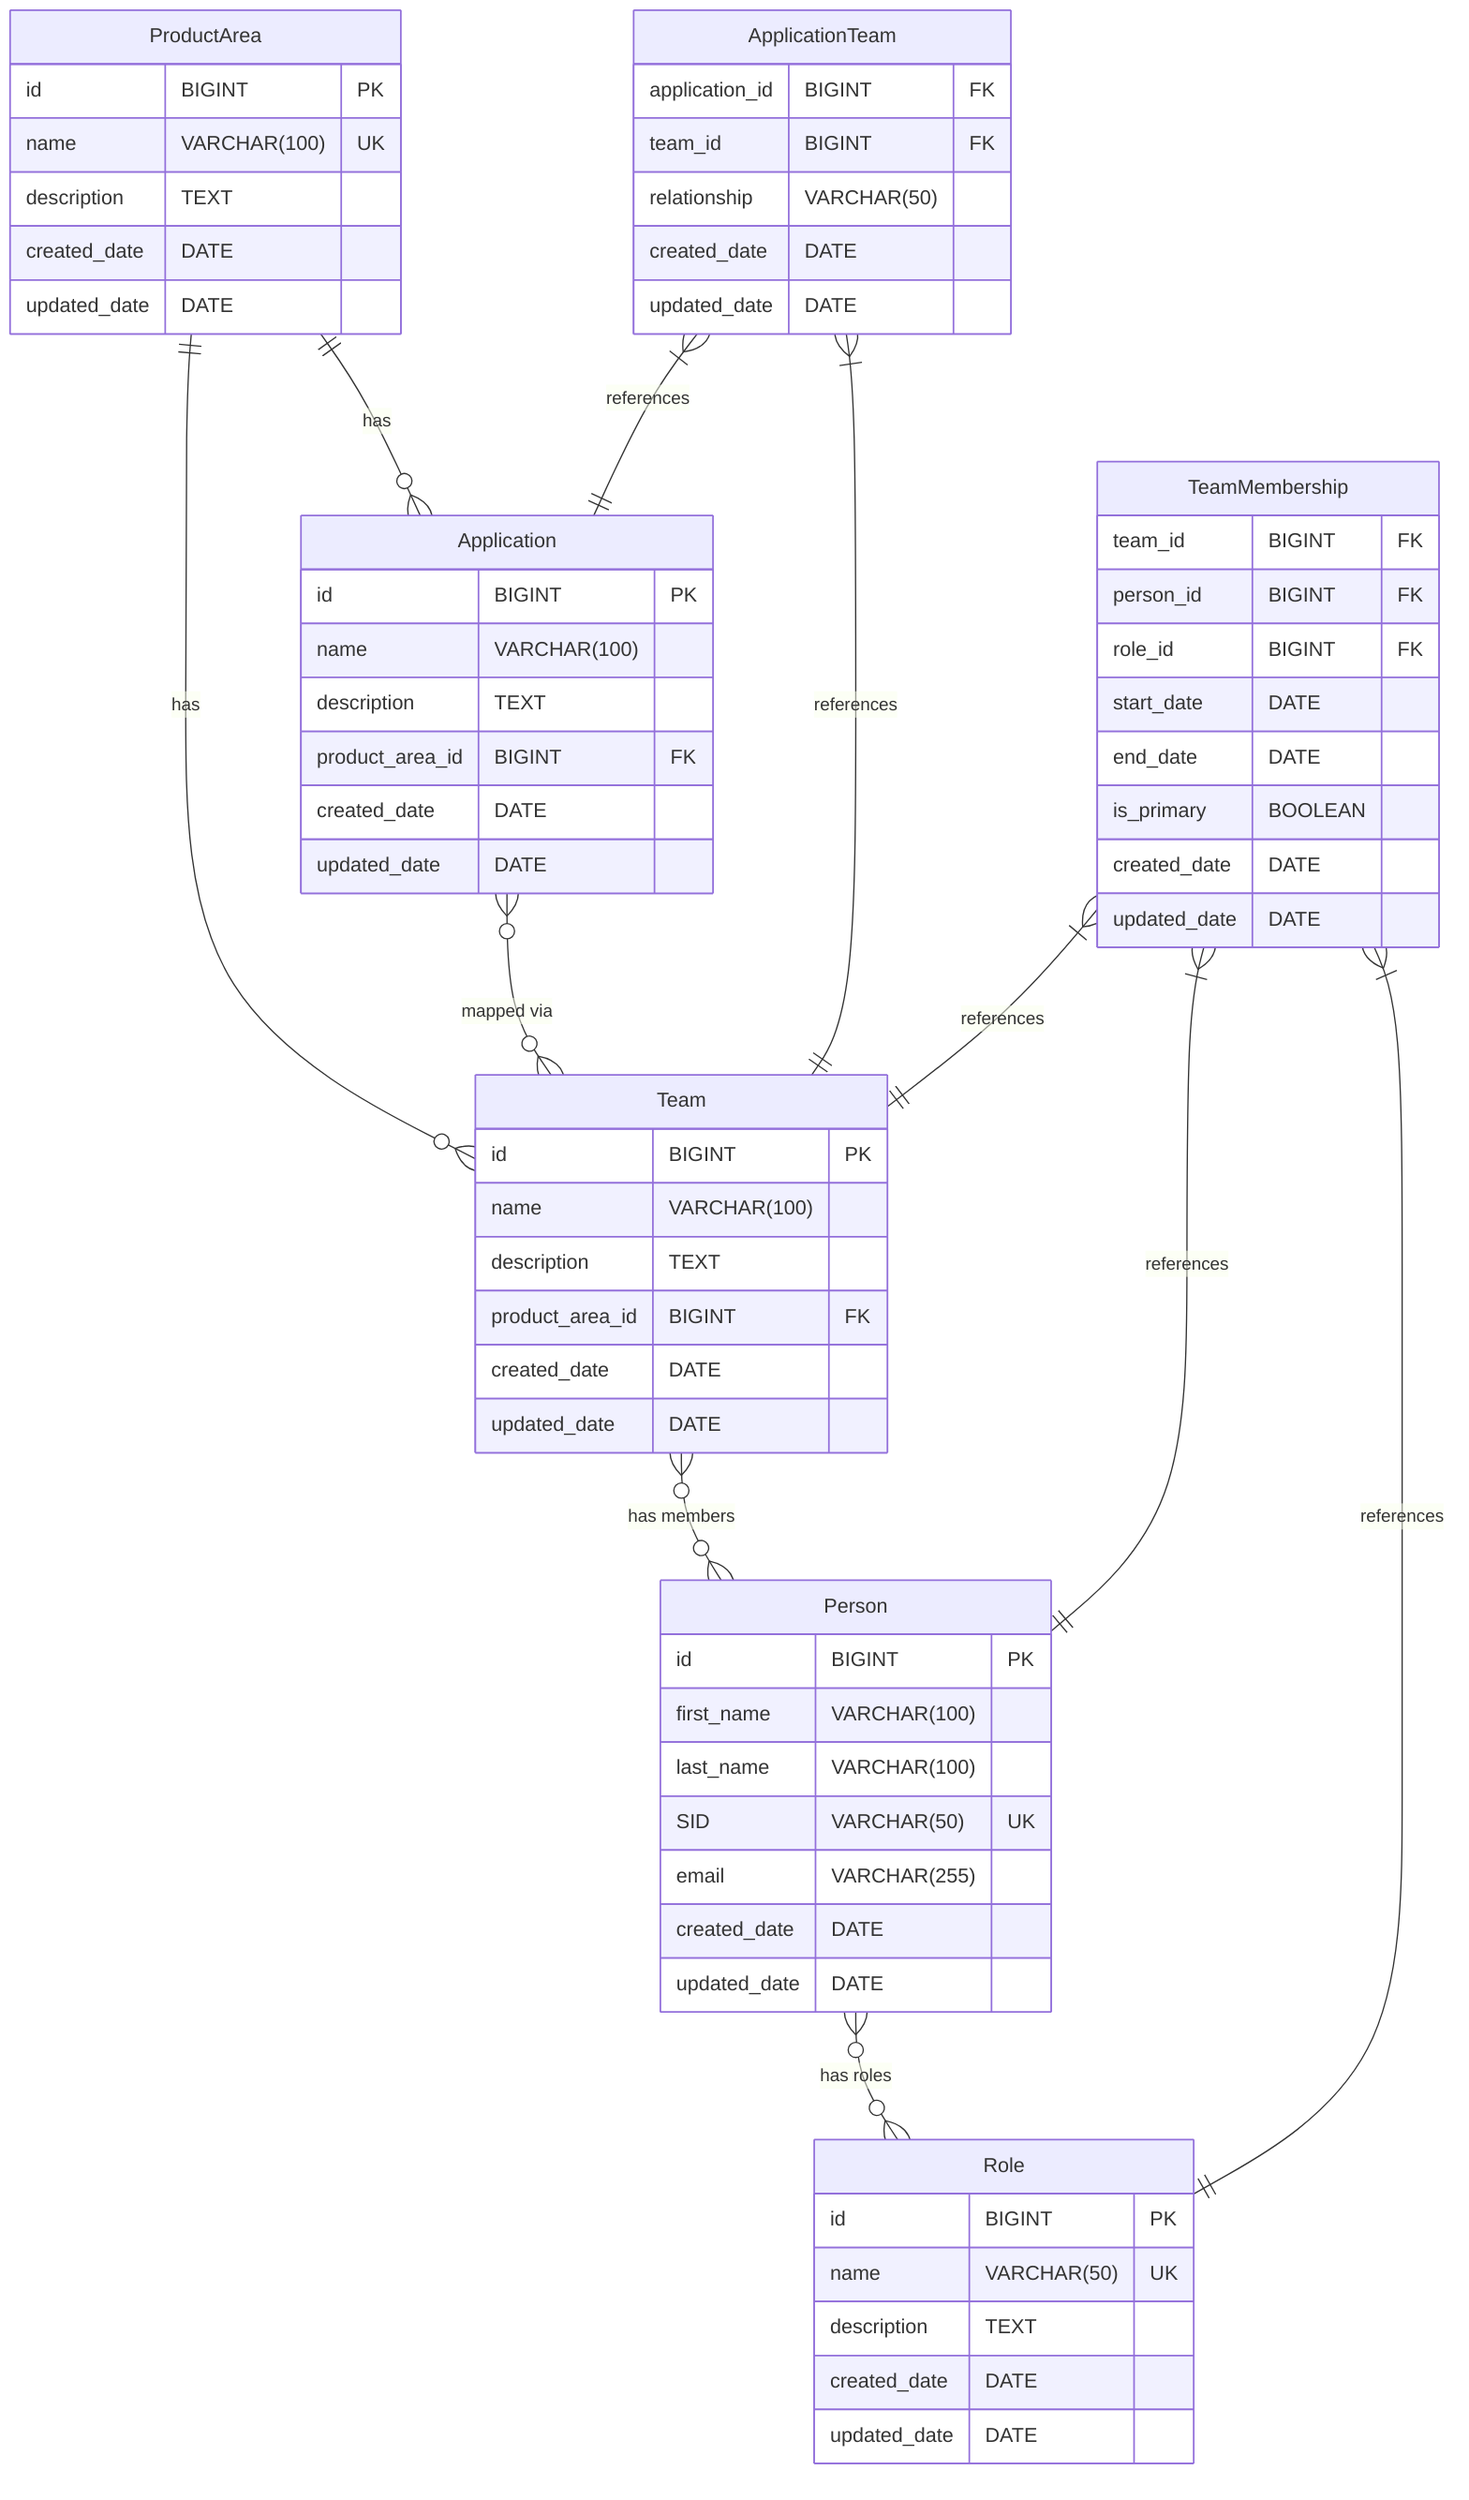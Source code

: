 erDiagram
    ProductArea {
        id BIGINT PK
        name VARCHAR(100) UK
        description TEXT
        created_date DATE
        updated_date DATE
    }

    Application {
        id BIGINT PK
        name VARCHAR(100)
        description TEXT
        product_area_id BIGINT FK
        created_date DATE
        updated_date DATE
    }

    Team {
        id BIGINT PK
        name VARCHAR(100)
        description TEXT
        product_area_id BIGINT FK
        created_date DATE
        updated_date DATE
    }

    Person {
        id BIGINT PK
        first_name VARCHAR(100)
        last_name VARCHAR(100)
        SID VARCHAR(50) UK
        email VARCHAR(255)
        created_date DATE
        updated_date DATE
    }

    Role {
        id BIGINT PK
        name VARCHAR(50) UK
        description TEXT
        created_date DATE
        updated_date DATE
    }

    ApplicationTeam {
        application_id BIGINT FK
        team_id BIGINT FK
        relationship VARCHAR(50)
        created_date DATE
        updated_date DATE
    }

    TeamMembership {
        team_id BIGINT FK
        person_id BIGINT FK
        role_id BIGINT FK
        start_date DATE
        end_date DATE
        is_primary BOOLEAN
        created_date DATE
        updated_date DATE
    }

    ProductArea ||--o{ Application : "has"
    ProductArea ||--o{ Team : "has"
    Application }o--o{ Team : "mapped via"
    Team }o--o{ Person : "has members"
    Person }o--o{ Role : "has roles"
    ApplicationTeam }|--|| Application : "references"
    ApplicationTeam }|--|| Team : "references"
    TeamMembership }|--|| Team : "references"
    TeamMembership }|--|| Person : "references"
    TeamMembership }|--|| Role : "references"
